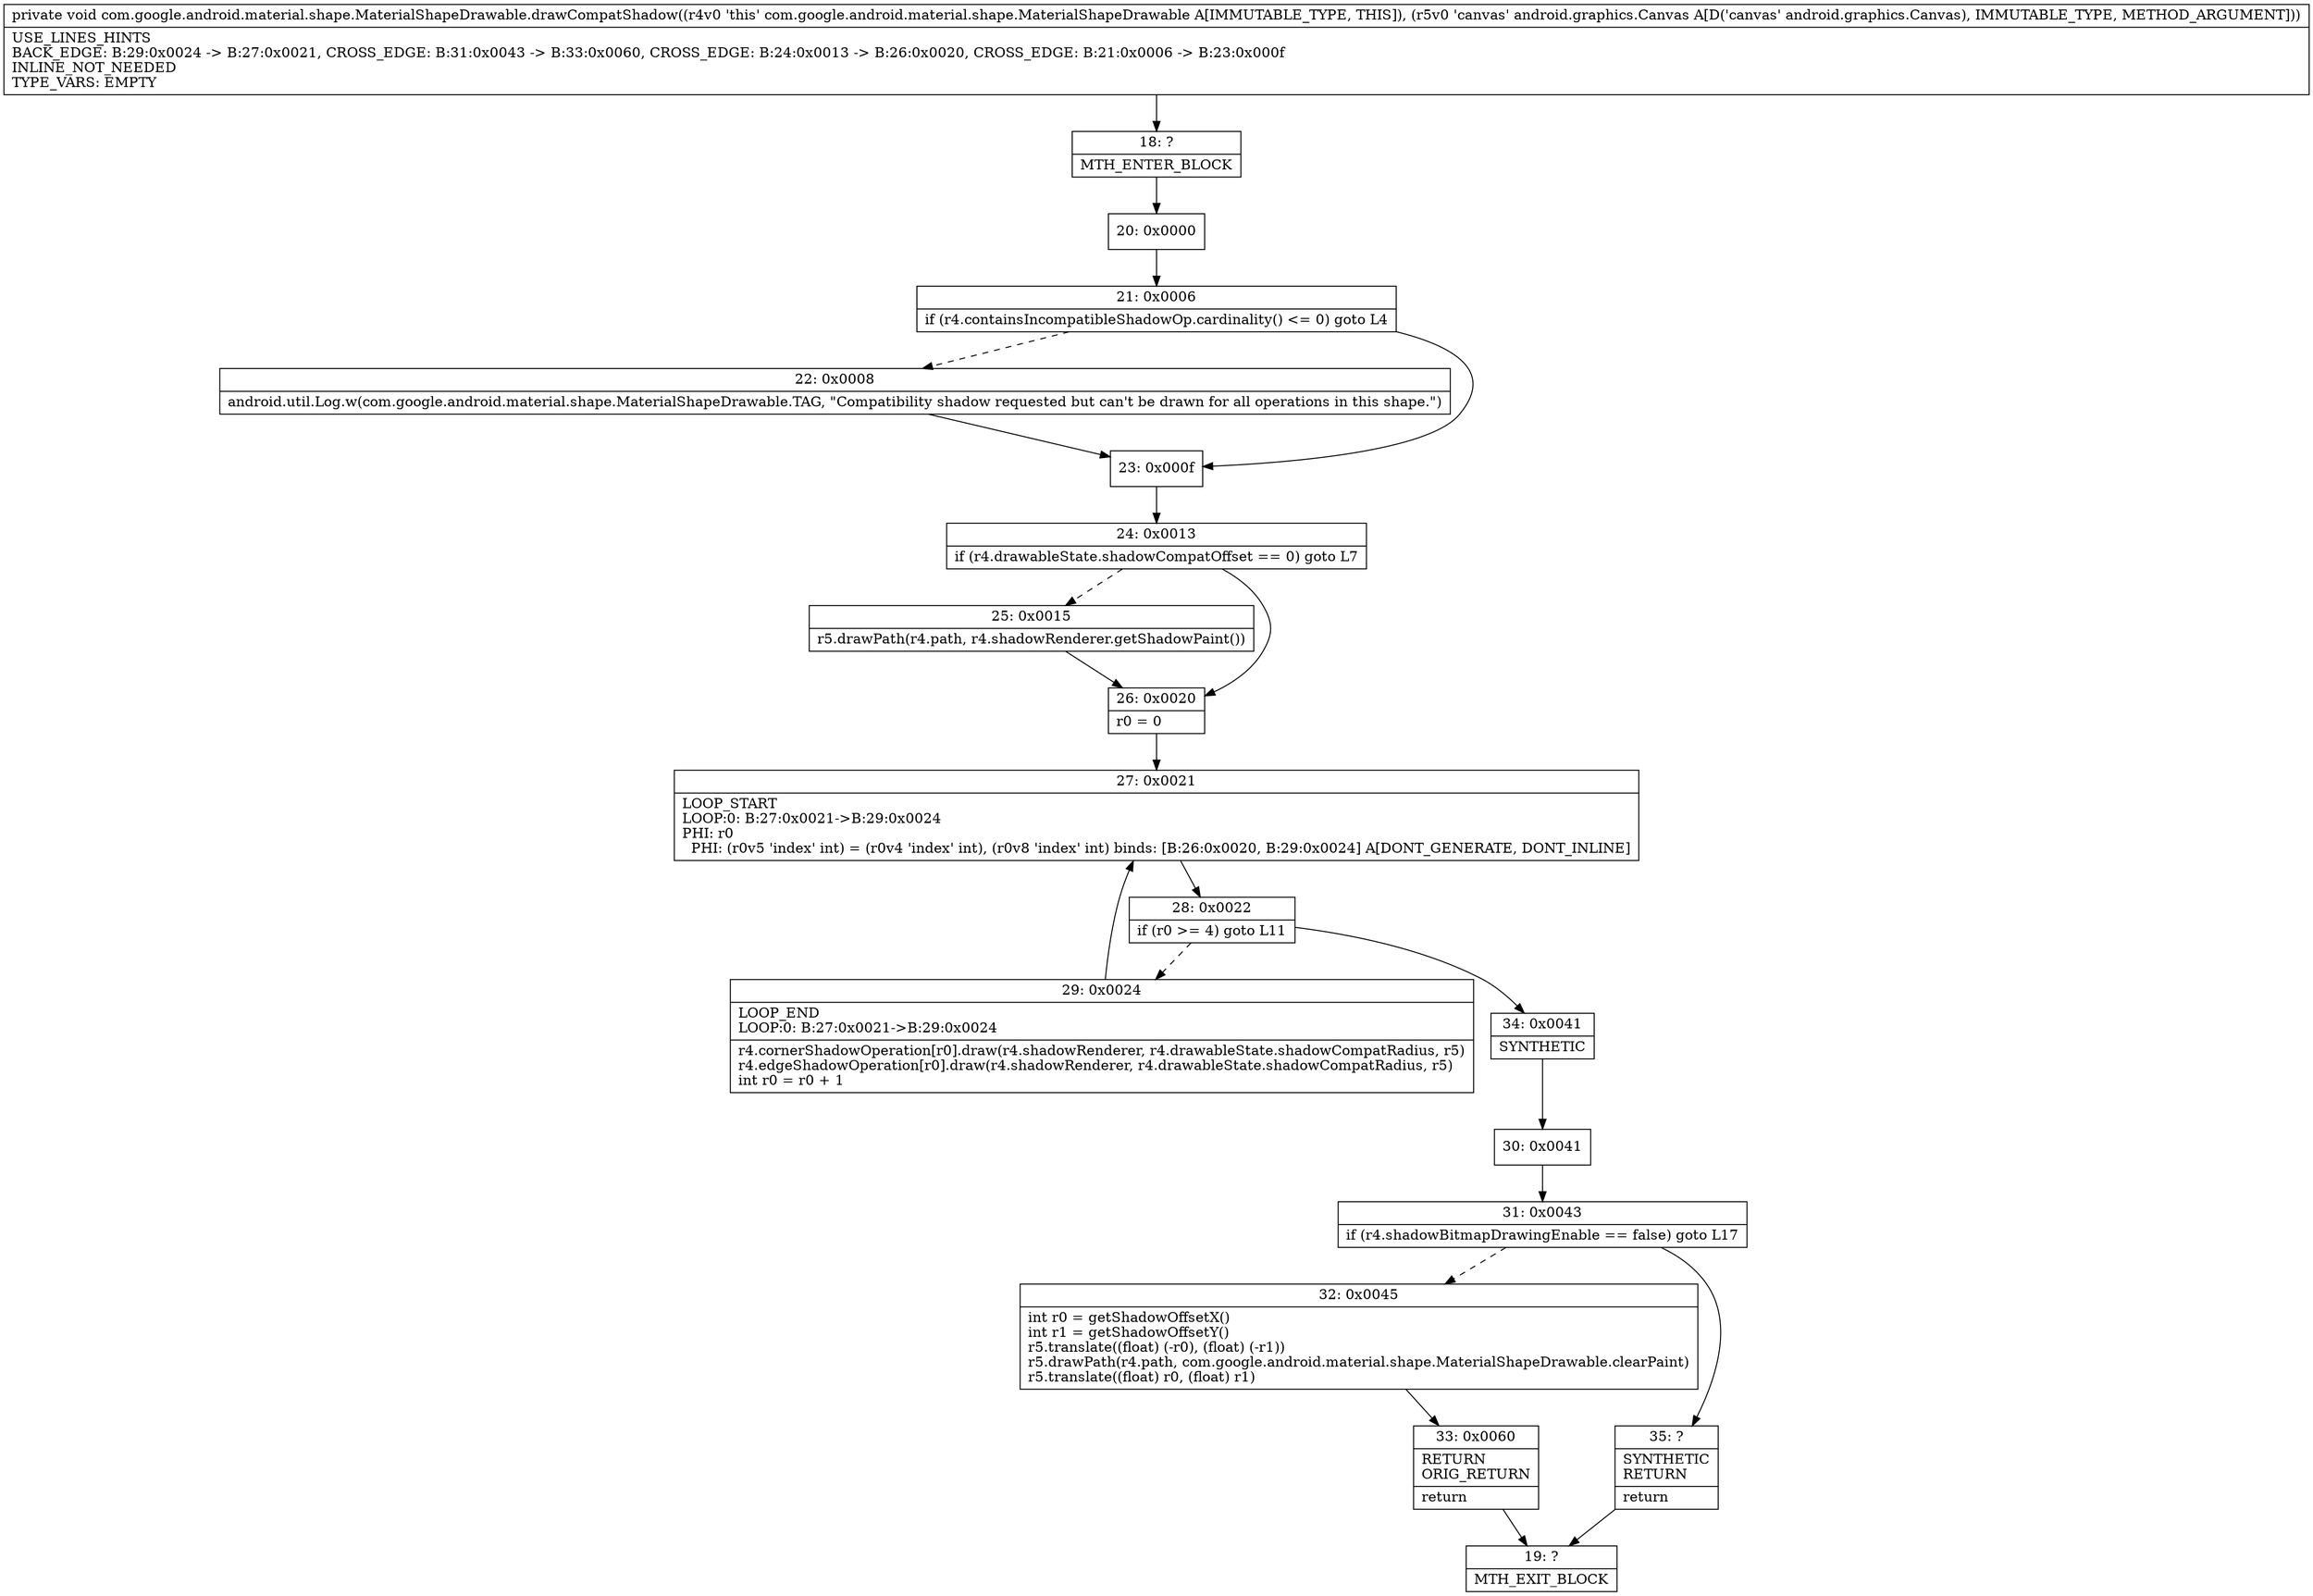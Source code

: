 digraph "CFG forcom.google.android.material.shape.MaterialShapeDrawable.drawCompatShadow(Landroid\/graphics\/Canvas;)V" {
Node_18 [shape=record,label="{18\:\ ?|MTH_ENTER_BLOCK\l}"];
Node_20 [shape=record,label="{20\:\ 0x0000}"];
Node_21 [shape=record,label="{21\:\ 0x0006|if (r4.containsIncompatibleShadowOp.cardinality() \<= 0) goto L4\l}"];
Node_22 [shape=record,label="{22\:\ 0x0008|android.util.Log.w(com.google.android.material.shape.MaterialShapeDrawable.TAG, \"Compatibility shadow requested but can't be drawn for all operations in this shape.\")\l}"];
Node_23 [shape=record,label="{23\:\ 0x000f}"];
Node_24 [shape=record,label="{24\:\ 0x0013|if (r4.drawableState.shadowCompatOffset == 0) goto L7\l}"];
Node_25 [shape=record,label="{25\:\ 0x0015|r5.drawPath(r4.path, r4.shadowRenderer.getShadowPaint())\l}"];
Node_26 [shape=record,label="{26\:\ 0x0020|r0 = 0\l}"];
Node_27 [shape=record,label="{27\:\ 0x0021|LOOP_START\lLOOP:0: B:27:0x0021\-\>B:29:0x0024\lPHI: r0 \l  PHI: (r0v5 'index' int) = (r0v4 'index' int), (r0v8 'index' int) binds: [B:26:0x0020, B:29:0x0024] A[DONT_GENERATE, DONT_INLINE]\l}"];
Node_28 [shape=record,label="{28\:\ 0x0022|if (r0 \>= 4) goto L11\l}"];
Node_29 [shape=record,label="{29\:\ 0x0024|LOOP_END\lLOOP:0: B:27:0x0021\-\>B:29:0x0024\l|r4.cornerShadowOperation[r0].draw(r4.shadowRenderer, r4.drawableState.shadowCompatRadius, r5)\lr4.edgeShadowOperation[r0].draw(r4.shadowRenderer, r4.drawableState.shadowCompatRadius, r5)\lint r0 = r0 + 1\l}"];
Node_34 [shape=record,label="{34\:\ 0x0041|SYNTHETIC\l}"];
Node_30 [shape=record,label="{30\:\ 0x0041}"];
Node_31 [shape=record,label="{31\:\ 0x0043|if (r4.shadowBitmapDrawingEnable == false) goto L17\l}"];
Node_32 [shape=record,label="{32\:\ 0x0045|int r0 = getShadowOffsetX()\lint r1 = getShadowOffsetY()\lr5.translate((float) (\-r0), (float) (\-r1))\lr5.drawPath(r4.path, com.google.android.material.shape.MaterialShapeDrawable.clearPaint)\lr5.translate((float) r0, (float) r1)\l}"];
Node_33 [shape=record,label="{33\:\ 0x0060|RETURN\lORIG_RETURN\l|return\l}"];
Node_19 [shape=record,label="{19\:\ ?|MTH_EXIT_BLOCK\l}"];
Node_35 [shape=record,label="{35\:\ ?|SYNTHETIC\lRETURN\l|return\l}"];
MethodNode[shape=record,label="{private void com.google.android.material.shape.MaterialShapeDrawable.drawCompatShadow((r4v0 'this' com.google.android.material.shape.MaterialShapeDrawable A[IMMUTABLE_TYPE, THIS]), (r5v0 'canvas' android.graphics.Canvas A[D('canvas' android.graphics.Canvas), IMMUTABLE_TYPE, METHOD_ARGUMENT]))  | USE_LINES_HINTS\lBACK_EDGE: B:29:0x0024 \-\> B:27:0x0021, CROSS_EDGE: B:31:0x0043 \-\> B:33:0x0060, CROSS_EDGE: B:24:0x0013 \-\> B:26:0x0020, CROSS_EDGE: B:21:0x0006 \-\> B:23:0x000f\lINLINE_NOT_NEEDED\lTYPE_VARS: EMPTY\l}"];
MethodNode -> Node_18;Node_18 -> Node_20;
Node_20 -> Node_21;
Node_21 -> Node_22[style=dashed];
Node_21 -> Node_23;
Node_22 -> Node_23;
Node_23 -> Node_24;
Node_24 -> Node_25[style=dashed];
Node_24 -> Node_26;
Node_25 -> Node_26;
Node_26 -> Node_27;
Node_27 -> Node_28;
Node_28 -> Node_29[style=dashed];
Node_28 -> Node_34;
Node_29 -> Node_27;
Node_34 -> Node_30;
Node_30 -> Node_31;
Node_31 -> Node_32[style=dashed];
Node_31 -> Node_35;
Node_32 -> Node_33;
Node_33 -> Node_19;
Node_35 -> Node_19;
}

